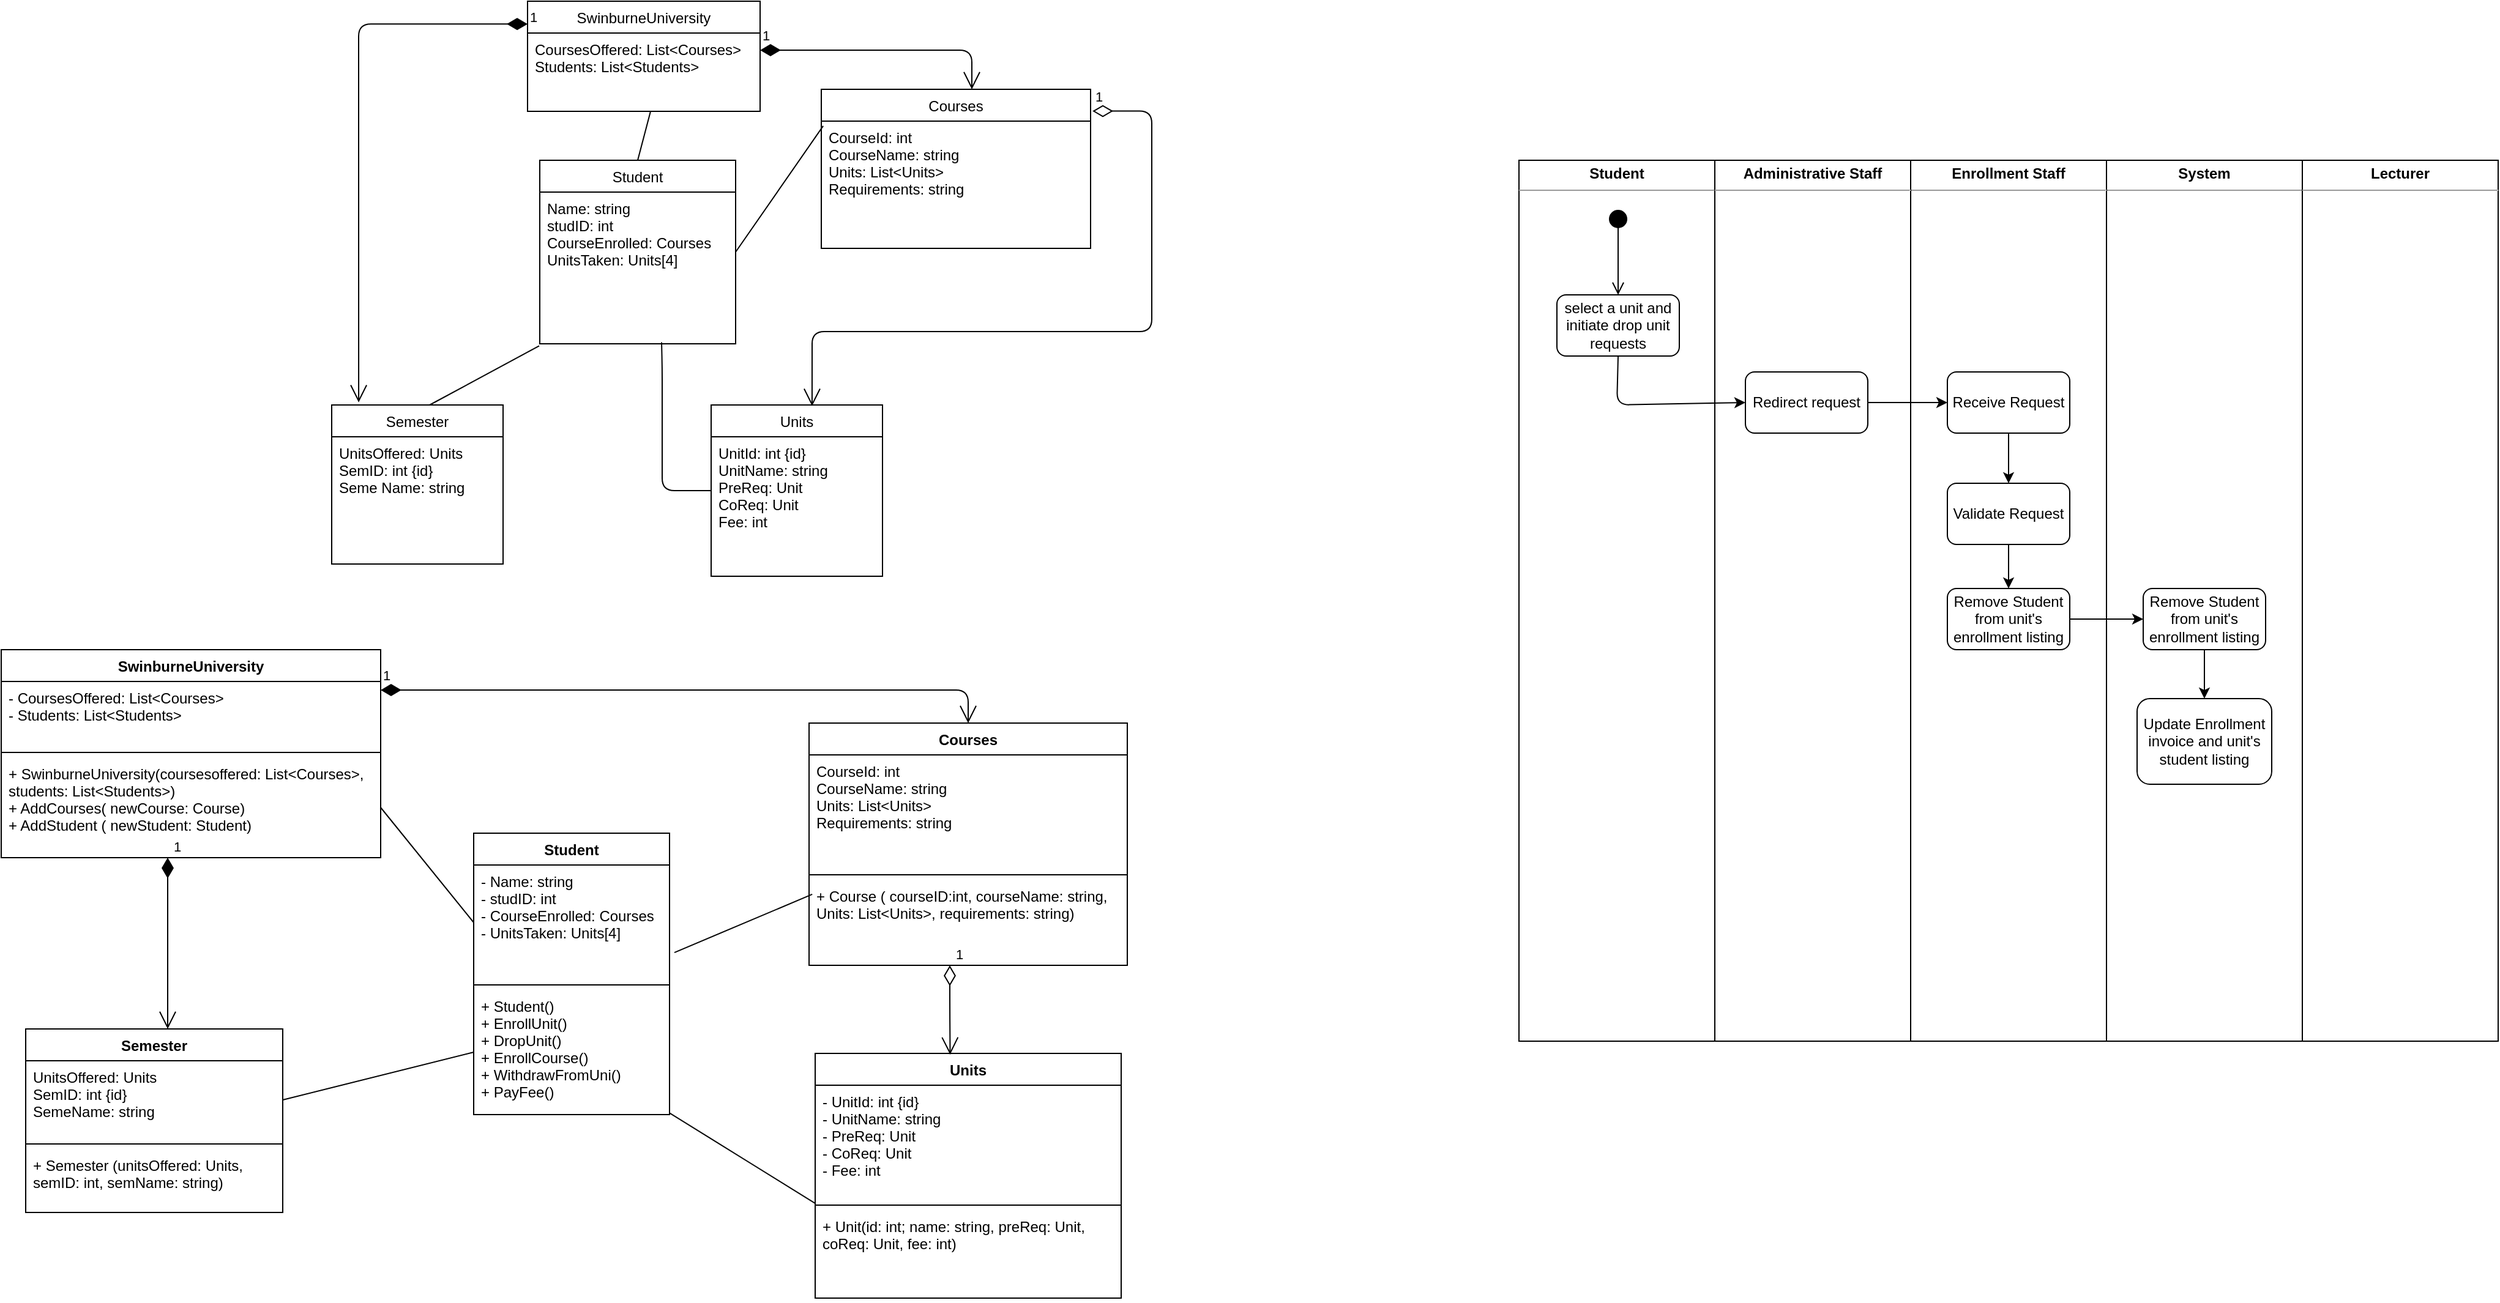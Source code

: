 <mxfile version="12.9.14" type="github">
  <diagram id="MmDphnJlKByqqRI8YQIz" name="Page-1">
    <mxGraphModel dx="1770" dy="482" grid="1" gridSize="10" guides="1" tooltips="1" connect="1" arrows="1" fold="1" page="1" pageScale="1" pageWidth="850" pageHeight="1100" math="0" shadow="0">
      <root>
        <mxCell id="0" />
        <mxCell id="1" parent="0" />
        <mxCell id="nQOmDfqEmNwlOo48aO-k-23" value="&lt;p style=&quot;margin: 0px ; margin-top: 4px ; text-align: center&quot;&gt;&lt;b&gt;System&lt;/b&gt;&lt;br&gt;&lt;/p&gt;&lt;hr size=&quot;1&quot;&gt;&lt;div style=&quot;height: 2px&quot;&gt;&lt;/div&gt;" style="verticalAlign=top;align=left;overflow=fill;fontSize=12;fontFamily=Helvetica;html=1;" vertex="1" parent="1">
          <mxGeometry x="1470" y="140" width="160" height="720" as="geometry" />
        </mxCell>
        <mxCell id="nQOmDfqEmNwlOo48aO-k-21" value="&lt;p style=&quot;margin: 0px ; margin-top: 4px ; text-align: center&quot;&gt;&lt;b&gt;Enrollment Staff&lt;/b&gt;&lt;/p&gt;&lt;hr size=&quot;1&quot;&gt;&lt;div style=&quot;height: 2px&quot;&gt;&lt;/div&gt;" style="verticalAlign=top;align=left;overflow=fill;fontSize=12;fontFamily=Helvetica;html=1;" vertex="1" parent="1">
          <mxGeometry x="1310" y="140" width="160" height="720" as="geometry" />
        </mxCell>
        <mxCell id="nQOmDfqEmNwlOo48aO-k-12" value="&lt;p style=&quot;margin: 0px ; margin-top: 4px ; text-align: center&quot;&gt;&lt;b&gt;Student&lt;/b&gt;&lt;br&gt;&lt;/p&gt;&lt;hr size=&quot;1&quot;&gt;&lt;div style=&quot;height: 2px&quot;&gt;&lt;/div&gt;" style="verticalAlign=top;align=left;overflow=fill;fontSize=12;fontFamily=Helvetica;html=1;" vertex="1" parent="1">
          <mxGeometry x="990" y="140" width="160" height="720" as="geometry" />
        </mxCell>
        <mxCell id="nQOmDfqEmNwlOo48aO-k-18" value="&lt;p style=&quot;margin: 0px ; margin-top: 4px ; text-align: center&quot;&gt;&lt;b&gt;Administrative Staff&lt;/b&gt;&lt;/p&gt;&lt;hr size=&quot;1&quot;&gt;&lt;div style=&quot;height: 2px&quot;&gt;&lt;/div&gt;" style="verticalAlign=top;align=left;overflow=fill;fontSize=12;fontFamily=Helvetica;html=1;" vertex="1" parent="1">
          <mxGeometry x="1150" y="140" width="160" height="720" as="geometry" />
        </mxCell>
        <mxCell id="7fFOJC6yPvMKo5gySXUb-17" value="1" style="endArrow=open;html=1;endSize=12;startArrow=diamondThin;startSize=14;startFill=1;edgeStyle=orthogonalEdgeStyle;align=left;verticalAlign=bottom;entryX=0.557;entryY=0;entryDx=0;entryDy=0;entryPerimeter=0;" parent="1" source="7fFOJC6yPvMKo5gySXUb-14" target="7fFOJC6yPvMKo5gySXUb-1" edge="1">
          <mxGeometry x="-1" y="3" relative="1" as="geometry">
            <mxPoint x="210" y="110" as="sourcePoint" />
            <mxPoint x="370" y="110" as="targetPoint" />
            <Array as="points">
              <mxPoint x="543" y="50" />
              <mxPoint x="543" y="82" />
            </Array>
          </mxGeometry>
        </mxCell>
        <mxCell id="7fFOJC6yPvMKo5gySXUb-18" value="1" style="endArrow=open;html=1;endSize=12;startArrow=diamondThin;startSize=14;startFill=0;edgeStyle=orthogonalEdgeStyle;align=left;verticalAlign=bottom;entryX=0.589;entryY=0.006;entryDx=0;entryDy=0;exitX=1.007;exitY=0.137;exitDx=0;exitDy=0;exitPerimeter=0;entryPerimeter=0;" parent="1" source="7fFOJC6yPvMKo5gySXUb-1" target="7fFOJC6yPvMKo5gySXUb-11" edge="1">
          <mxGeometry x="-1" y="3" relative="1" as="geometry">
            <mxPoint x="660" y="60" as="sourcePoint" />
            <mxPoint x="240" y="190" as="targetPoint" />
            <Array as="points">
              <mxPoint x="690" y="100" />
              <mxPoint x="690" y="280" />
              <mxPoint x="412" y="280" />
            </Array>
          </mxGeometry>
        </mxCell>
        <mxCell id="7fFOJC6yPvMKo5gySXUb-19" value="1" style="endArrow=open;html=1;endSize=12;startArrow=diamondThin;startSize=14;startFill=1;edgeStyle=orthogonalEdgeStyle;align=left;verticalAlign=bottom;exitX=0;exitY=-0.115;exitDx=0;exitDy=0;exitPerimeter=0;entryX=0.086;entryY=-0.038;entryDx=0;entryDy=0;entryPerimeter=0;" parent="1" source="7fFOJC6yPvMKo5gySXUb-14" edge="1">
          <mxGeometry x="-1" y="3" relative="1" as="geometry">
            <mxPoint x="20" y="130" as="sourcePoint" />
            <mxPoint x="42.04" y="337.872" as="targetPoint" />
            <Array as="points">
              <mxPoint x="42" y="29" />
            </Array>
          </mxGeometry>
        </mxCell>
        <mxCell id="7fFOJC6yPvMKo5gySXUb-20" value="" style="endArrow=none;html=1;exitX=0.5;exitY=0;exitDx=0;exitDy=0;entryX=-0.003;entryY=1.014;entryDx=0;entryDy=0;entryPerimeter=0;" parent="1" target="7fFOJC6yPvMKo5gySXUb-9" edge="1">
          <mxGeometry width="50" height="50" relative="1" as="geometry">
            <mxPoint x="100" y="340" as="sourcePoint" />
            <mxPoint x="370" y="280" as="targetPoint" />
          </mxGeometry>
        </mxCell>
        <mxCell id="7fFOJC6yPvMKo5gySXUb-21" value="" style="endArrow=none;html=1;exitX=0.622;exitY=0.99;exitDx=0;exitDy=0;exitPerimeter=0;entryX=0;entryY=0.5;entryDx=0;entryDy=0;" parent="1" source="7fFOJC6yPvMKo5gySXUb-9" target="7fFOJC6yPvMKo5gySXUb-11" edge="1">
          <mxGeometry width="50" height="50" relative="1" as="geometry">
            <mxPoint x="320" y="330" as="sourcePoint" />
            <mxPoint x="370" y="280" as="targetPoint" />
            <Array as="points">
              <mxPoint x="290" y="310" />
              <mxPoint x="290" y="410" />
            </Array>
          </mxGeometry>
        </mxCell>
        <mxCell id="7fFOJC6yPvMKo5gySXUb-1" value="Courses" style="swimlane;fontStyle=0;childLayout=stackLayout;horizontal=1;startSize=26;fillColor=none;horizontalStack=0;resizeParent=1;resizeParentMax=0;resizeLast=0;collapsible=1;marginBottom=0;" parent="1" vertex="1">
          <mxGeometry x="420" y="82" width="220" height="130" as="geometry" />
        </mxCell>
        <mxCell id="7fFOJC6yPvMKo5gySXUb-2" value="CourseId: int&#xa;CourseName: string&#xa;Units: List&lt;Units&gt;&#xa;Requirements: string&#xa;" style="text;strokeColor=none;fillColor=none;align=left;verticalAlign=top;spacingLeft=4;spacingRight=4;overflow=hidden;rotatable=0;points=[[0,0.5],[1,0.5]];portConstraint=eastwest;" parent="7fFOJC6yPvMKo5gySXUb-1" vertex="1">
          <mxGeometry y="26" width="220" height="104" as="geometry" />
        </mxCell>
        <mxCell id="7fFOJC6yPvMKo5gySXUb-22" value="" style="endArrow=none;html=1;entryX=0.529;entryY=1;entryDx=0;entryDy=0;entryPerimeter=0;exitX=0.5;exitY=0;exitDx=0;exitDy=0;" parent="1" source="7fFOJC6yPvMKo5gySXUb-8" target="7fFOJC6yPvMKo5gySXUb-14" edge="1">
          <mxGeometry width="50" height="50" relative="1" as="geometry">
            <mxPoint x="230" y="310" as="sourcePoint" />
            <mxPoint x="280" y="260" as="targetPoint" />
          </mxGeometry>
        </mxCell>
        <mxCell id="7fFOJC6yPvMKo5gySXUb-8" value="Student" style="swimlane;fontStyle=0;childLayout=stackLayout;horizontal=1;startSize=26;fillColor=none;horizontalStack=0;resizeParent=1;resizeParentMax=0;resizeLast=0;collapsible=1;marginBottom=0;" parent="1" vertex="1">
          <mxGeometry x="190" y="140" width="160" height="150" as="geometry" />
        </mxCell>
        <mxCell id="7fFOJC6yPvMKo5gySXUb-9" value="Name: string&#xa;studID: int&#xa;CourseEnrolled: Courses&#xa;UnitsTaken: Units[4]&#xa;&#xa;&#xa;&#xa;" style="text;strokeColor=none;fillColor=none;align=left;verticalAlign=top;spacingLeft=4;spacingRight=4;overflow=hidden;rotatable=0;points=[[0,0.5],[1,0.5]];portConstraint=eastwest;" parent="7fFOJC6yPvMKo5gySXUb-8" vertex="1">
          <mxGeometry y="26" width="160" height="124" as="geometry" />
        </mxCell>
        <mxCell id="7fFOJC6yPvMKo5gySXUb-24" value="" style="endArrow=none;html=1;entryX=0.007;entryY=0.038;entryDx=0;entryDy=0;entryPerimeter=0;exitX=1;exitY=0.5;exitDx=0;exitDy=0;" parent="1" source="7fFOJC6yPvMKo5gySXUb-8" target="7fFOJC6yPvMKo5gySXUb-2" edge="1">
          <mxGeometry width="50" height="50" relative="1" as="geometry">
            <mxPoint x="400" y="210" as="sourcePoint" />
            <mxPoint x="450" y="160" as="targetPoint" />
          </mxGeometry>
        </mxCell>
        <mxCell id="zHoWdwq8cg6D3XTFJdWy-3" value="Semester" style="swimlane;fontStyle=0;childLayout=stackLayout;horizontal=1;startSize=26;fillColor=none;horizontalStack=0;resizeParent=1;resizeParentMax=0;resizeLast=0;collapsible=1;marginBottom=0;" parent="1" vertex="1">
          <mxGeometry x="20" y="340" width="140" height="130" as="geometry" />
        </mxCell>
        <mxCell id="zHoWdwq8cg6D3XTFJdWy-4" value="UnitsOffered: Units&#xa;SemID: int {id}&#xa;Seme Name: string" style="text;strokeColor=none;fillColor=none;align=left;verticalAlign=top;spacingLeft=4;spacingRight=4;overflow=hidden;rotatable=0;points=[[0,0.5],[1,0.5]];portConstraint=eastwest;" parent="zHoWdwq8cg6D3XTFJdWy-3" vertex="1">
          <mxGeometry y="26" width="140" height="104" as="geometry" />
        </mxCell>
        <mxCell id="7fFOJC6yPvMKo5gySXUb-13" value="SwinburneUniversity" style="swimlane;fontStyle=0;childLayout=stackLayout;horizontal=1;startSize=26;fillColor=none;horizontalStack=0;resizeParent=1;resizeParentMax=0;resizeLast=0;collapsible=1;marginBottom=0;" parent="1" vertex="1">
          <mxGeometry x="180" y="10" width="190" height="90" as="geometry" />
        </mxCell>
        <mxCell id="7fFOJC6yPvMKo5gySXUb-14" value="CoursesOffered: List&lt;Courses&gt;&#xa;Students: List&lt;Students&gt;&#xa;&#xa;" style="text;strokeColor=none;fillColor=none;align=left;verticalAlign=top;spacingLeft=4;spacingRight=4;overflow=hidden;rotatable=0;points=[[0,0.5],[1,0.5]];portConstraint=eastwest;" parent="7fFOJC6yPvMKo5gySXUb-13" vertex="1">
          <mxGeometry y="26" width="190" height="64" as="geometry" />
        </mxCell>
        <mxCell id="7fFOJC6yPvMKo5gySXUb-11" value="Units" style="swimlane;fontStyle=0;childLayout=stackLayout;horizontal=1;startSize=26;fillColor=none;horizontalStack=0;resizeParent=1;resizeParentMax=0;resizeLast=0;collapsible=1;marginBottom=0;" parent="1" vertex="1">
          <mxGeometry x="330" y="340" width="140" height="140" as="geometry" />
        </mxCell>
        <mxCell id="7fFOJC6yPvMKo5gySXUb-12" value="UnitId: int {id}&#xa;UnitName: string&#xa;PreReq: Unit&#xa;CoReq: Unit&#xa;Fee: int&#xa;&#xa;" style="text;strokeColor=none;fillColor=none;align=left;verticalAlign=top;spacingLeft=4;spacingRight=4;overflow=hidden;rotatable=0;points=[[0,0.5],[1,0.5]];portConstraint=eastwest;" parent="7fFOJC6yPvMKo5gySXUb-11" vertex="1">
          <mxGeometry y="26" width="140" height="114" as="geometry" />
        </mxCell>
        <mxCell id="qpT2Gl-A2vUwOgY40M8b-1" value="" style="html=1;verticalAlign=bottom;startArrow=circle;startFill=1;endArrow=open;startSize=6;endSize=8;" parent="1" edge="1">
          <mxGeometry width="80" relative="1" as="geometry">
            <mxPoint x="1071" y="180" as="sourcePoint" />
            <mxPoint x="1071" y="250" as="targetPoint" />
          </mxGeometry>
        </mxCell>
        <mxCell id="nQOmDfqEmNwlOo48aO-k-2" value="1" style="endArrow=open;html=1;endSize=12;startArrow=diamondThin;startSize=14;startFill=1;edgeStyle=orthogonalEdgeStyle;align=left;verticalAlign=bottom;exitX=1;exitY=0.5;exitDx=0;exitDy=0;entryX=0.5;entryY=0;entryDx=0;entryDy=0;" edge="1" parent="1" target="zHoWdwq8cg6D3XTFJdWy-31">
          <mxGeometry x="-1" y="3" relative="1" as="geometry">
            <mxPoint x="60" y="573" as="sourcePoint" />
            <mxPoint x="540" y="580" as="targetPoint" />
            <Array as="points">
              <mxPoint x="540" y="573" />
            </Array>
          </mxGeometry>
        </mxCell>
        <mxCell id="zHoWdwq8cg6D3XTFJdWy-26" value="SwinburneUniversity" style="swimlane;fontStyle=1;align=center;verticalAlign=top;childLayout=stackLayout;horizontal=1;startSize=26;horizontalStack=0;resizeParent=1;resizeParentMax=0;resizeLast=0;collapsible=1;marginBottom=0;" parent="1" vertex="1">
          <mxGeometry x="-250" y="540" width="310" height="170" as="geometry" />
        </mxCell>
        <mxCell id="zHoWdwq8cg6D3XTFJdWy-27" value="- CoursesOffered: List&lt;Courses&gt;&#xa;- Students: List&lt;Students&gt;&#xa;&#xa;&#xa;&#xa;" style="text;strokeColor=none;fillColor=none;align=left;verticalAlign=top;spacingLeft=4;spacingRight=4;overflow=hidden;rotatable=0;points=[[0,0.5],[1,0.5]];portConstraint=eastwest;" parent="zHoWdwq8cg6D3XTFJdWy-26" vertex="1">
          <mxGeometry y="26" width="310" height="54" as="geometry" />
        </mxCell>
        <mxCell id="zHoWdwq8cg6D3XTFJdWy-28" value="" style="line;strokeWidth=1;fillColor=none;align=left;verticalAlign=middle;spacingTop=-1;spacingLeft=3;spacingRight=3;rotatable=0;labelPosition=right;points=[];portConstraint=eastwest;" parent="zHoWdwq8cg6D3XTFJdWy-26" vertex="1">
          <mxGeometry y="80" width="310" height="8" as="geometry" />
        </mxCell>
        <mxCell id="zHoWdwq8cg6D3XTFJdWy-29" value="+ SwinburneUniversity(coursesoffered: List&lt;Courses&gt;,&#xa; students: List&lt;Students&gt;)&#xa;+ AddCourses( newCourse: Course)&#xa;+ AddStudent ( newStudent: Student)&#xa;&#xa;" style="text;strokeColor=none;fillColor=none;align=left;verticalAlign=top;spacingLeft=4;spacingRight=4;overflow=hidden;rotatable=0;points=[[0,0.5],[1,0.5]];portConstraint=eastwest;" parent="zHoWdwq8cg6D3XTFJdWy-26" vertex="1">
          <mxGeometry y="88" width="310" height="82" as="geometry" />
        </mxCell>
        <mxCell id="zHoWdwq8cg6D3XTFJdWy-44" value="Semester" style="swimlane;fontStyle=1;align=center;verticalAlign=top;childLayout=stackLayout;horizontal=1;startSize=26;horizontalStack=0;resizeParent=1;resizeParentMax=0;resizeLast=0;collapsible=1;marginBottom=0;" parent="1" vertex="1">
          <mxGeometry x="-230" y="850" width="210" height="150" as="geometry" />
        </mxCell>
        <mxCell id="zHoWdwq8cg6D3XTFJdWy-45" value="UnitsOffered: Units&#xa;SemID: int {id}&#xa;SemeName: string" style="text;strokeColor=none;fillColor=none;align=left;verticalAlign=top;spacingLeft=4;spacingRight=4;overflow=hidden;rotatable=0;points=[[0,0.5],[1,0.5]];portConstraint=eastwest;" parent="zHoWdwq8cg6D3XTFJdWy-44" vertex="1">
          <mxGeometry y="26" width="210" height="64" as="geometry" />
        </mxCell>
        <mxCell id="zHoWdwq8cg6D3XTFJdWy-46" value="" style="line;strokeWidth=1;fillColor=none;align=left;verticalAlign=middle;spacingTop=-1;spacingLeft=3;spacingRight=3;rotatable=0;labelPosition=right;points=[];portConstraint=eastwest;" parent="zHoWdwq8cg6D3XTFJdWy-44" vertex="1">
          <mxGeometry y="90" width="210" height="8" as="geometry" />
        </mxCell>
        <mxCell id="zHoWdwq8cg6D3XTFJdWy-47" value="+ Semester (unitsOffered: Units, &#xa;semID: int, semName: string)" style="text;strokeColor=none;fillColor=none;align=left;verticalAlign=top;spacingLeft=4;spacingRight=4;overflow=hidden;rotatable=0;points=[[0,0.5],[1,0.5]];portConstraint=eastwest;" parent="zHoWdwq8cg6D3XTFJdWy-44" vertex="1">
          <mxGeometry y="98" width="210" height="52" as="geometry" />
        </mxCell>
        <mxCell id="zHoWdwq8cg6D3XTFJdWy-35" value="Student" style="swimlane;fontStyle=1;align=center;verticalAlign=top;childLayout=stackLayout;horizontal=1;startSize=26;horizontalStack=0;resizeParent=1;resizeParentMax=0;resizeLast=0;collapsible=1;marginBottom=0;" parent="1" vertex="1">
          <mxGeometry x="136" y="690" width="160" height="230" as="geometry" />
        </mxCell>
        <mxCell id="zHoWdwq8cg6D3XTFJdWy-36" value="- Name: string&#xa;- studID: int&#xa;- CourseEnrolled: Courses&#xa;- UnitsTaken: Units[4]&#xa;&#xa;&#xa;&#xa;&#xa;&#xa;" style="text;strokeColor=none;fillColor=none;align=left;verticalAlign=top;spacingLeft=4;spacingRight=4;overflow=hidden;rotatable=0;points=[[0,0.5],[1,0.5]];portConstraint=eastwest;" parent="zHoWdwq8cg6D3XTFJdWy-35" vertex="1">
          <mxGeometry y="26" width="160" height="94" as="geometry" />
        </mxCell>
        <mxCell id="zHoWdwq8cg6D3XTFJdWy-37" value="" style="line;strokeWidth=1;fillColor=none;align=left;verticalAlign=middle;spacingTop=-1;spacingLeft=3;spacingRight=3;rotatable=0;labelPosition=right;points=[];portConstraint=eastwest;" parent="zHoWdwq8cg6D3XTFJdWy-35" vertex="1">
          <mxGeometry y="120" width="160" height="8" as="geometry" />
        </mxCell>
        <mxCell id="zHoWdwq8cg6D3XTFJdWy-38" value="+ Student() &#xa;+ EnrollUnit()&#xa;+ DropUnit()&#xa;+ EnrollCourse()&#xa;+ WithdrawFromUni()&#xa;+ PayFee()&#xa;&#xa;&#xa;" style="text;strokeColor=none;fillColor=none;align=left;verticalAlign=top;spacingLeft=4;spacingRight=4;overflow=hidden;rotatable=0;points=[[0,0.5],[1,0.5]];portConstraint=eastwest;" parent="zHoWdwq8cg6D3XTFJdWy-35" vertex="1">
          <mxGeometry y="128" width="160" height="102" as="geometry" />
        </mxCell>
        <mxCell id="zHoWdwq8cg6D3XTFJdWy-31" value="Courses" style="swimlane;fontStyle=1;align=center;verticalAlign=top;childLayout=stackLayout;horizontal=1;startSize=26;horizontalStack=0;resizeParent=1;resizeParentMax=0;resizeLast=0;collapsible=1;marginBottom=0;" parent="1" vertex="1">
          <mxGeometry x="410" y="600" width="260" height="198" as="geometry" />
        </mxCell>
        <mxCell id="zHoWdwq8cg6D3XTFJdWy-32" value="CourseId: int&#xa;CourseName: string&#xa;Units: List&lt;Units&gt;&#xa;Requirements: string&#xa;&#xa;&#xa;" style="text;strokeColor=none;fillColor=none;align=left;verticalAlign=top;spacingLeft=4;spacingRight=4;overflow=hidden;rotatable=0;points=[[0,0.5],[1,0.5]];portConstraint=eastwest;" parent="zHoWdwq8cg6D3XTFJdWy-31" vertex="1">
          <mxGeometry y="26" width="260" height="94" as="geometry" />
        </mxCell>
        <mxCell id="zHoWdwq8cg6D3XTFJdWy-33" value="" style="line;strokeWidth=1;fillColor=none;align=left;verticalAlign=middle;spacingTop=-1;spacingLeft=3;spacingRight=3;rotatable=0;labelPosition=right;points=[];portConstraint=eastwest;" parent="zHoWdwq8cg6D3XTFJdWy-31" vertex="1">
          <mxGeometry y="120" width="260" height="8" as="geometry" />
        </mxCell>
        <mxCell id="zHoWdwq8cg6D3XTFJdWy-34" value="+ Course ( courseID:int, courseName: string, &#xa;Units: List&lt;Units&gt;, requirements: string)" style="text;strokeColor=none;fillColor=none;align=left;verticalAlign=top;spacingLeft=4;spacingRight=4;overflow=hidden;rotatable=0;points=[[0,0.5],[1,0.5]];portConstraint=eastwest;" parent="zHoWdwq8cg6D3XTFJdWy-31" vertex="1">
          <mxGeometry y="128" width="260" height="70" as="geometry" />
        </mxCell>
        <mxCell id="nQOmDfqEmNwlOo48aO-k-3" value="1" style="endArrow=open;html=1;endSize=12;startArrow=diamondThin;startSize=14;startFill=1;edgeStyle=orthogonalEdgeStyle;align=left;verticalAlign=bottom;" edge="1" parent="1" target="zHoWdwq8cg6D3XTFJdWy-44">
          <mxGeometry x="-1" y="3" relative="1" as="geometry">
            <mxPoint x="-114" y="710" as="sourcePoint" />
            <mxPoint x="90" y="790" as="targetPoint" />
            <Array as="points">
              <mxPoint x="-114" y="740" />
              <mxPoint x="-114" y="740" />
            </Array>
          </mxGeometry>
        </mxCell>
        <mxCell id="zHoWdwq8cg6D3XTFJdWy-40" value="Units" style="swimlane;fontStyle=1;align=center;verticalAlign=top;childLayout=stackLayout;horizontal=1;startSize=26;horizontalStack=0;resizeParent=1;resizeParentMax=0;resizeLast=0;collapsible=1;marginBottom=0;" parent="1" vertex="1">
          <mxGeometry x="415" y="870" width="250" height="200" as="geometry" />
        </mxCell>
        <mxCell id="zHoWdwq8cg6D3XTFJdWy-41" value="- UnitId: int {id}&#xa;- UnitName: string&#xa;- PreReq: Unit&#xa;- CoReq: Unit&#xa;- Fee: int&#xa;&#xa;&#xa;&#xa;" style="text;strokeColor=none;fillColor=none;align=left;verticalAlign=top;spacingLeft=4;spacingRight=4;overflow=hidden;rotatable=0;points=[[0,0.5],[1,0.5]];portConstraint=eastwest;" parent="zHoWdwq8cg6D3XTFJdWy-40" vertex="1">
          <mxGeometry y="26" width="250" height="94" as="geometry" />
        </mxCell>
        <mxCell id="zHoWdwq8cg6D3XTFJdWy-42" value="" style="line;strokeWidth=1;fillColor=none;align=left;verticalAlign=middle;spacingTop=-1;spacingLeft=3;spacingRight=3;rotatable=0;labelPosition=right;points=[];portConstraint=eastwest;" parent="zHoWdwq8cg6D3XTFJdWy-40" vertex="1">
          <mxGeometry y="120" width="250" height="8" as="geometry" />
        </mxCell>
        <mxCell id="zHoWdwq8cg6D3XTFJdWy-43" value="+ Unit(id: int; name: string, preReq: Unit, &#xa;coReq: Unit, fee: int)" style="text;strokeColor=none;fillColor=none;align=left;verticalAlign=top;spacingLeft=4;spacingRight=4;overflow=hidden;rotatable=0;points=[[0,0.5],[1,0.5]];portConstraint=eastwest;" parent="zHoWdwq8cg6D3XTFJdWy-40" vertex="1">
          <mxGeometry y="128" width="250" height="72" as="geometry" />
        </mxCell>
        <mxCell id="nQOmDfqEmNwlOo48aO-k-4" value="1" style="endArrow=open;html=1;endSize=12;startArrow=diamondThin;startSize=14;startFill=0;edgeStyle=orthogonalEdgeStyle;align=left;verticalAlign=bottom;entryX=0.441;entryY=0.005;entryDx=0;entryDy=0;entryPerimeter=0;" edge="1" parent="1" source="zHoWdwq8cg6D3XTFJdWy-34" target="zHoWdwq8cg6D3XTFJdWy-40">
          <mxGeometry x="-1" y="3" relative="1" as="geometry">
            <mxPoint x="640" y="820" as="sourcePoint" />
            <mxPoint x="800" y="820" as="targetPoint" />
            <Array as="points">
              <mxPoint x="525" y="834" />
              <mxPoint x="525" y="834" />
            </Array>
          </mxGeometry>
        </mxCell>
        <mxCell id="nQOmDfqEmNwlOo48aO-k-5" value="" style="endArrow=none;html=1;exitX=1;exitY=0.5;exitDx=0;exitDy=0;entryX=0;entryY=0.5;entryDx=0;entryDy=0;" edge="1" parent="1" source="zHoWdwq8cg6D3XTFJdWy-45" target="zHoWdwq8cg6D3XTFJdWy-38">
          <mxGeometry width="50" height="50" relative="1" as="geometry">
            <mxPoint x="60" y="900" as="sourcePoint" />
            <mxPoint x="110" y="850" as="targetPoint" />
          </mxGeometry>
        </mxCell>
        <mxCell id="nQOmDfqEmNwlOo48aO-k-6" value="" style="endArrow=none;html=1;exitX=0;exitY=1.027;exitDx=0;exitDy=0;exitPerimeter=0;" edge="1" parent="1" source="zHoWdwq8cg6D3XTFJdWy-41" target="zHoWdwq8cg6D3XTFJdWy-38">
          <mxGeometry width="50" height="50" relative="1" as="geometry">
            <mxPoint x="290" y="1070" as="sourcePoint" />
            <mxPoint x="340" y="1020" as="targetPoint" />
          </mxGeometry>
        </mxCell>
        <mxCell id="nQOmDfqEmNwlOo48aO-k-7" value="" style="endArrow=none;html=1;entryX=1;entryY=0.5;entryDx=0;entryDy=0;exitX=0;exitY=0.5;exitDx=0;exitDy=0;" edge="1" parent="1" source="zHoWdwq8cg6D3XTFJdWy-36" target="zHoWdwq8cg6D3XTFJdWy-29">
          <mxGeometry width="50" height="50" relative="1" as="geometry">
            <mxPoint x="-10" y="840" as="sourcePoint" />
            <mxPoint x="40" y="790" as="targetPoint" />
          </mxGeometry>
        </mxCell>
        <mxCell id="nQOmDfqEmNwlOo48aO-k-8" value="" style="endArrow=none;html=1;exitX=1.025;exitY=0.761;exitDx=0;exitDy=0;exitPerimeter=0;entryX=0.01;entryY=0.171;entryDx=0;entryDy=0;entryPerimeter=0;" edge="1" parent="1" source="zHoWdwq8cg6D3XTFJdWy-36" target="zHoWdwq8cg6D3XTFJdWy-34">
          <mxGeometry width="50" height="50" relative="1" as="geometry">
            <mxPoint x="870" y="550" as="sourcePoint" />
            <mxPoint x="920" y="500" as="targetPoint" />
          </mxGeometry>
        </mxCell>
        <mxCell id="nQOmDfqEmNwlOo48aO-k-9" value="&lt;span&gt;select a unit and initiate drop unit requests&lt;/span&gt;" style="rounded=1;whiteSpace=wrap;html=1;" vertex="1" parent="1">
          <mxGeometry x="1021" y="250" width="100" height="50" as="geometry" />
        </mxCell>
        <mxCell id="nQOmDfqEmNwlOo48aO-k-19" value="" style="endArrow=classic;html=1;exitX=0.5;exitY=1;exitDx=0;exitDy=0;entryX=0;entryY=0.5;entryDx=0;entryDy=0;" edge="1" parent="1" source="nQOmDfqEmNwlOo48aO-k-9" target="nQOmDfqEmNwlOo48aO-k-20">
          <mxGeometry width="50" height="50" relative="1" as="geometry">
            <mxPoint x="1060" y="390" as="sourcePoint" />
            <mxPoint x="1110" y="340" as="targetPoint" />
            <Array as="points">
              <mxPoint x="1070" y="340" />
            </Array>
          </mxGeometry>
        </mxCell>
        <mxCell id="nQOmDfqEmNwlOo48aO-k-20" value="Redirect request" style="rounded=1;whiteSpace=wrap;html=1;" vertex="1" parent="1">
          <mxGeometry x="1175" y="313" width="100" height="50" as="geometry" />
        </mxCell>
        <mxCell id="nQOmDfqEmNwlOo48aO-k-24" value="Receive Request" style="rounded=1;whiteSpace=wrap;html=1;" vertex="1" parent="1">
          <mxGeometry x="1340" y="313" width="100" height="50" as="geometry" />
        </mxCell>
        <mxCell id="nQOmDfqEmNwlOo48aO-k-25" value="Validate Request" style="rounded=1;whiteSpace=wrap;html=1;" vertex="1" parent="1">
          <mxGeometry x="1340" y="404" width="100" height="50" as="geometry" />
        </mxCell>
        <mxCell id="nQOmDfqEmNwlOo48aO-k-26" value="&lt;p style=&quot;margin: 0px ; margin-top: 4px ; text-align: center&quot;&gt;&lt;b&gt;Lecturer&lt;/b&gt;&lt;/p&gt;&lt;hr size=&quot;1&quot;&gt;&lt;div style=&quot;height: 2px&quot;&gt;&lt;/div&gt;" style="verticalAlign=top;align=left;overflow=fill;fontSize=12;fontFamily=Helvetica;html=1;" vertex="1" parent="1">
          <mxGeometry x="1630" y="140" width="160" height="720" as="geometry" />
        </mxCell>
        <mxCell id="nQOmDfqEmNwlOo48aO-k-27" value="Remove Student from unit&#39;s enrollment listing" style="rounded=1;whiteSpace=wrap;html=1;" vertex="1" parent="1">
          <mxGeometry x="1340" y="490" width="100" height="50" as="geometry" />
        </mxCell>
        <mxCell id="nQOmDfqEmNwlOo48aO-k-28" value="Remove Student from unit&#39;s enrollment listing" style="rounded=1;whiteSpace=wrap;html=1;" vertex="1" parent="1">
          <mxGeometry x="1500" y="490" width="100" height="50" as="geometry" />
        </mxCell>
        <mxCell id="nQOmDfqEmNwlOo48aO-k-29" value="Update Enrollment invoice and unit&#39;s student listing " style="rounded=1;whiteSpace=wrap;html=1;" vertex="1" parent="1">
          <mxGeometry x="1495" y="580" width="110" height="70" as="geometry" />
        </mxCell>
        <mxCell id="nQOmDfqEmNwlOo48aO-k-30" value="" style="endArrow=classic;html=1;exitX=1;exitY=0.5;exitDx=0;exitDy=0;entryX=0;entryY=0.5;entryDx=0;entryDy=0;" edge="1" parent="1" source="nQOmDfqEmNwlOo48aO-k-20" target="nQOmDfqEmNwlOo48aO-k-24">
          <mxGeometry width="50" height="50" relative="1" as="geometry">
            <mxPoint x="1250" y="290" as="sourcePoint" />
            <mxPoint x="1300" y="240" as="targetPoint" />
          </mxGeometry>
        </mxCell>
        <mxCell id="nQOmDfqEmNwlOo48aO-k-31" value="" style="endArrow=classic;html=1;exitX=0.5;exitY=1;exitDx=0;exitDy=0;entryX=0.5;entryY=0;entryDx=0;entryDy=0;" edge="1" parent="1" source="nQOmDfqEmNwlOo48aO-k-24" target="nQOmDfqEmNwlOo48aO-k-25">
          <mxGeometry width="50" height="50" relative="1" as="geometry">
            <mxPoint x="1450" y="420" as="sourcePoint" />
            <mxPoint x="1500" y="370" as="targetPoint" />
          </mxGeometry>
        </mxCell>
        <mxCell id="nQOmDfqEmNwlOo48aO-k-32" value="" style="endArrow=classic;html=1;exitX=0.5;exitY=1;exitDx=0;exitDy=0;" edge="1" parent="1" source="nQOmDfqEmNwlOo48aO-k-25" target="nQOmDfqEmNwlOo48aO-k-27">
          <mxGeometry width="50" height="50" relative="1" as="geometry">
            <mxPoint x="1490" y="470" as="sourcePoint" />
            <mxPoint x="1540" y="420" as="targetPoint" />
          </mxGeometry>
        </mxCell>
        <mxCell id="nQOmDfqEmNwlOo48aO-k-33" value="" style="endArrow=classic;html=1;exitX=1;exitY=0.5;exitDx=0;exitDy=0;entryX=0;entryY=0.5;entryDx=0;entryDy=0;" edge="1" parent="1" source="nQOmDfqEmNwlOo48aO-k-27" target="nQOmDfqEmNwlOo48aO-k-28">
          <mxGeometry width="50" height="50" relative="1" as="geometry">
            <mxPoint x="1500" y="460" as="sourcePoint" />
            <mxPoint x="1550" y="410" as="targetPoint" />
          </mxGeometry>
        </mxCell>
        <mxCell id="nQOmDfqEmNwlOo48aO-k-34" value="" style="endArrow=classic;html=1;exitX=0.5;exitY=1;exitDx=0;exitDy=0;entryX=0.5;entryY=0;entryDx=0;entryDy=0;" edge="1" parent="1" source="nQOmDfqEmNwlOo48aO-k-28" target="nQOmDfqEmNwlOo48aO-k-29">
          <mxGeometry width="50" height="50" relative="1" as="geometry">
            <mxPoint x="1440" y="650" as="sourcePoint" />
            <mxPoint x="1490" y="600" as="targetPoint" />
          </mxGeometry>
        </mxCell>
      </root>
    </mxGraphModel>
  </diagram>
</mxfile>
